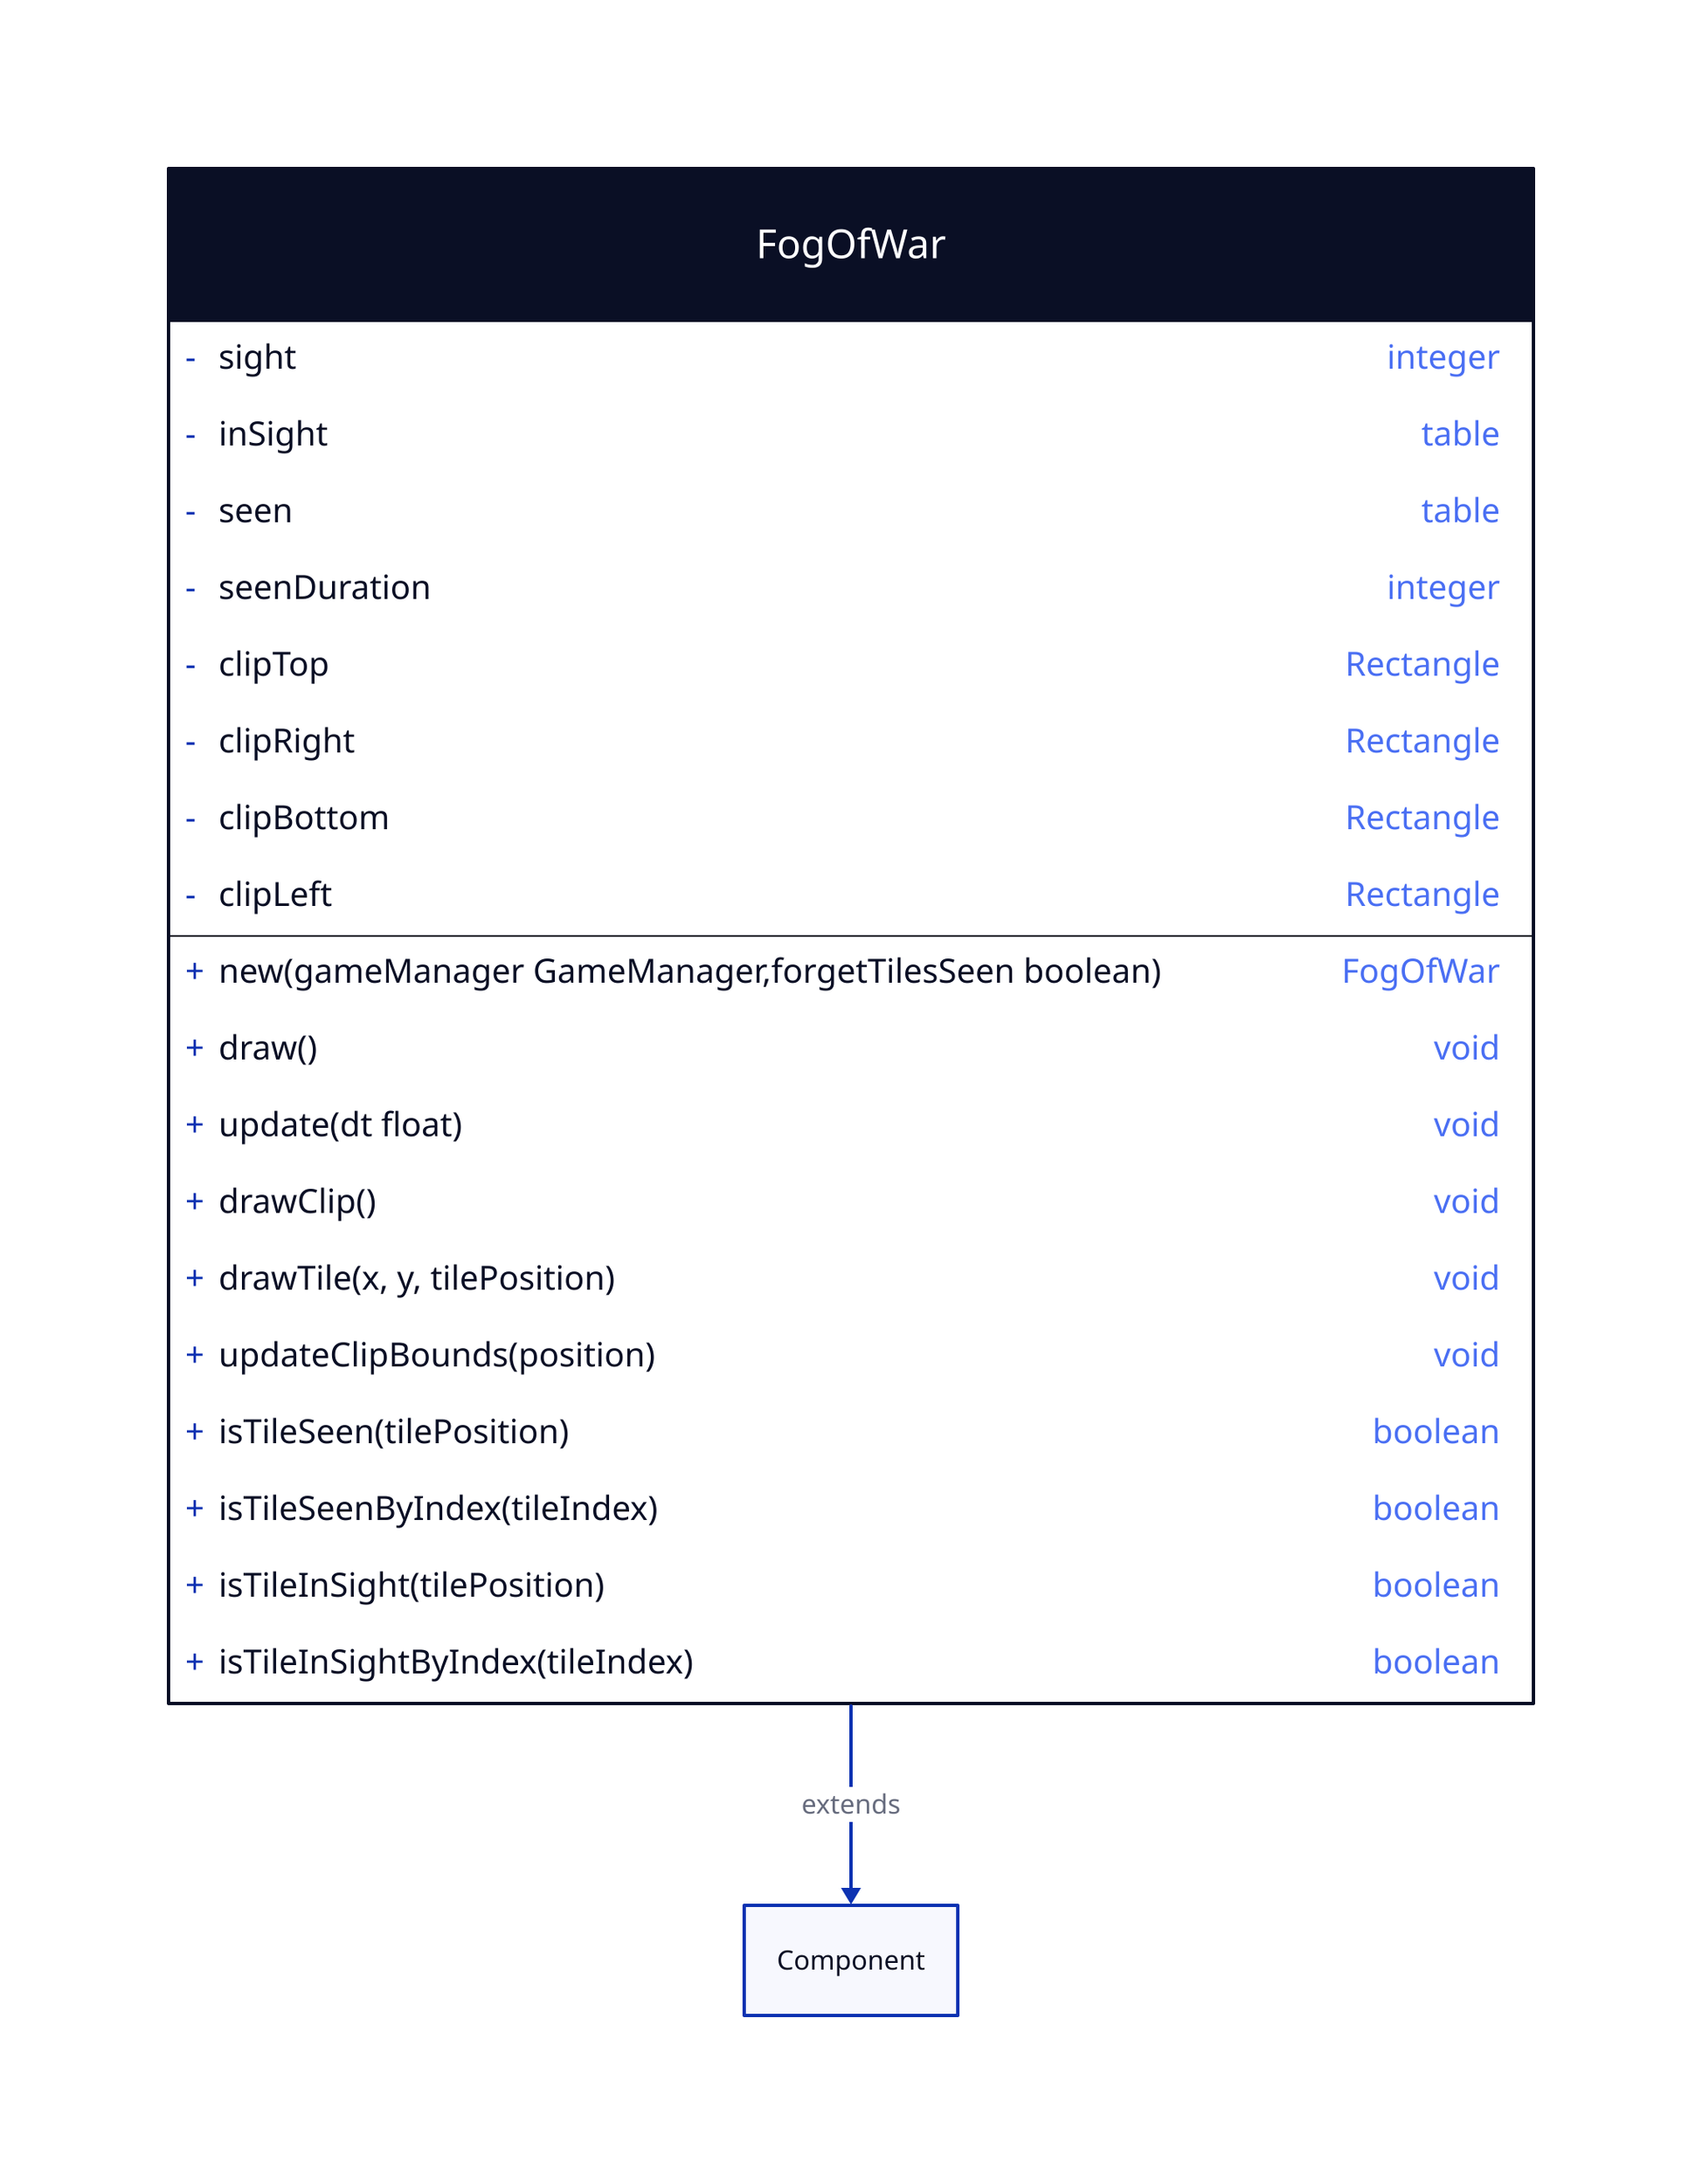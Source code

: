FogOfWar: {
  shape: class

  +new(gameManager GameManager,forgetTilesSeen boolean): FogOfWar

  -sight: integer
  -inSight: table
  -seen: table
  -seenDuration: integer
  -clipTop: Rectangle
  -clipRight: Rectangle
  -clipBottom: Rectangle
  -clipLeft: Rectangle

  +draw(): void
  +update(dt float): void

  +drawClip(): void
  +drawTile(x, y, tilePosition): void
  +updateClipBounds(position): void
  +isTileSeen(tilePosition): boolean
  +isTileSeenByIndex(tileIndex): boolean
  +isTileInSight(tilePosition): boolean
  +isTileInSightByIndex(tileIndex): boolean
}

FogOfWar -> Component: extends
